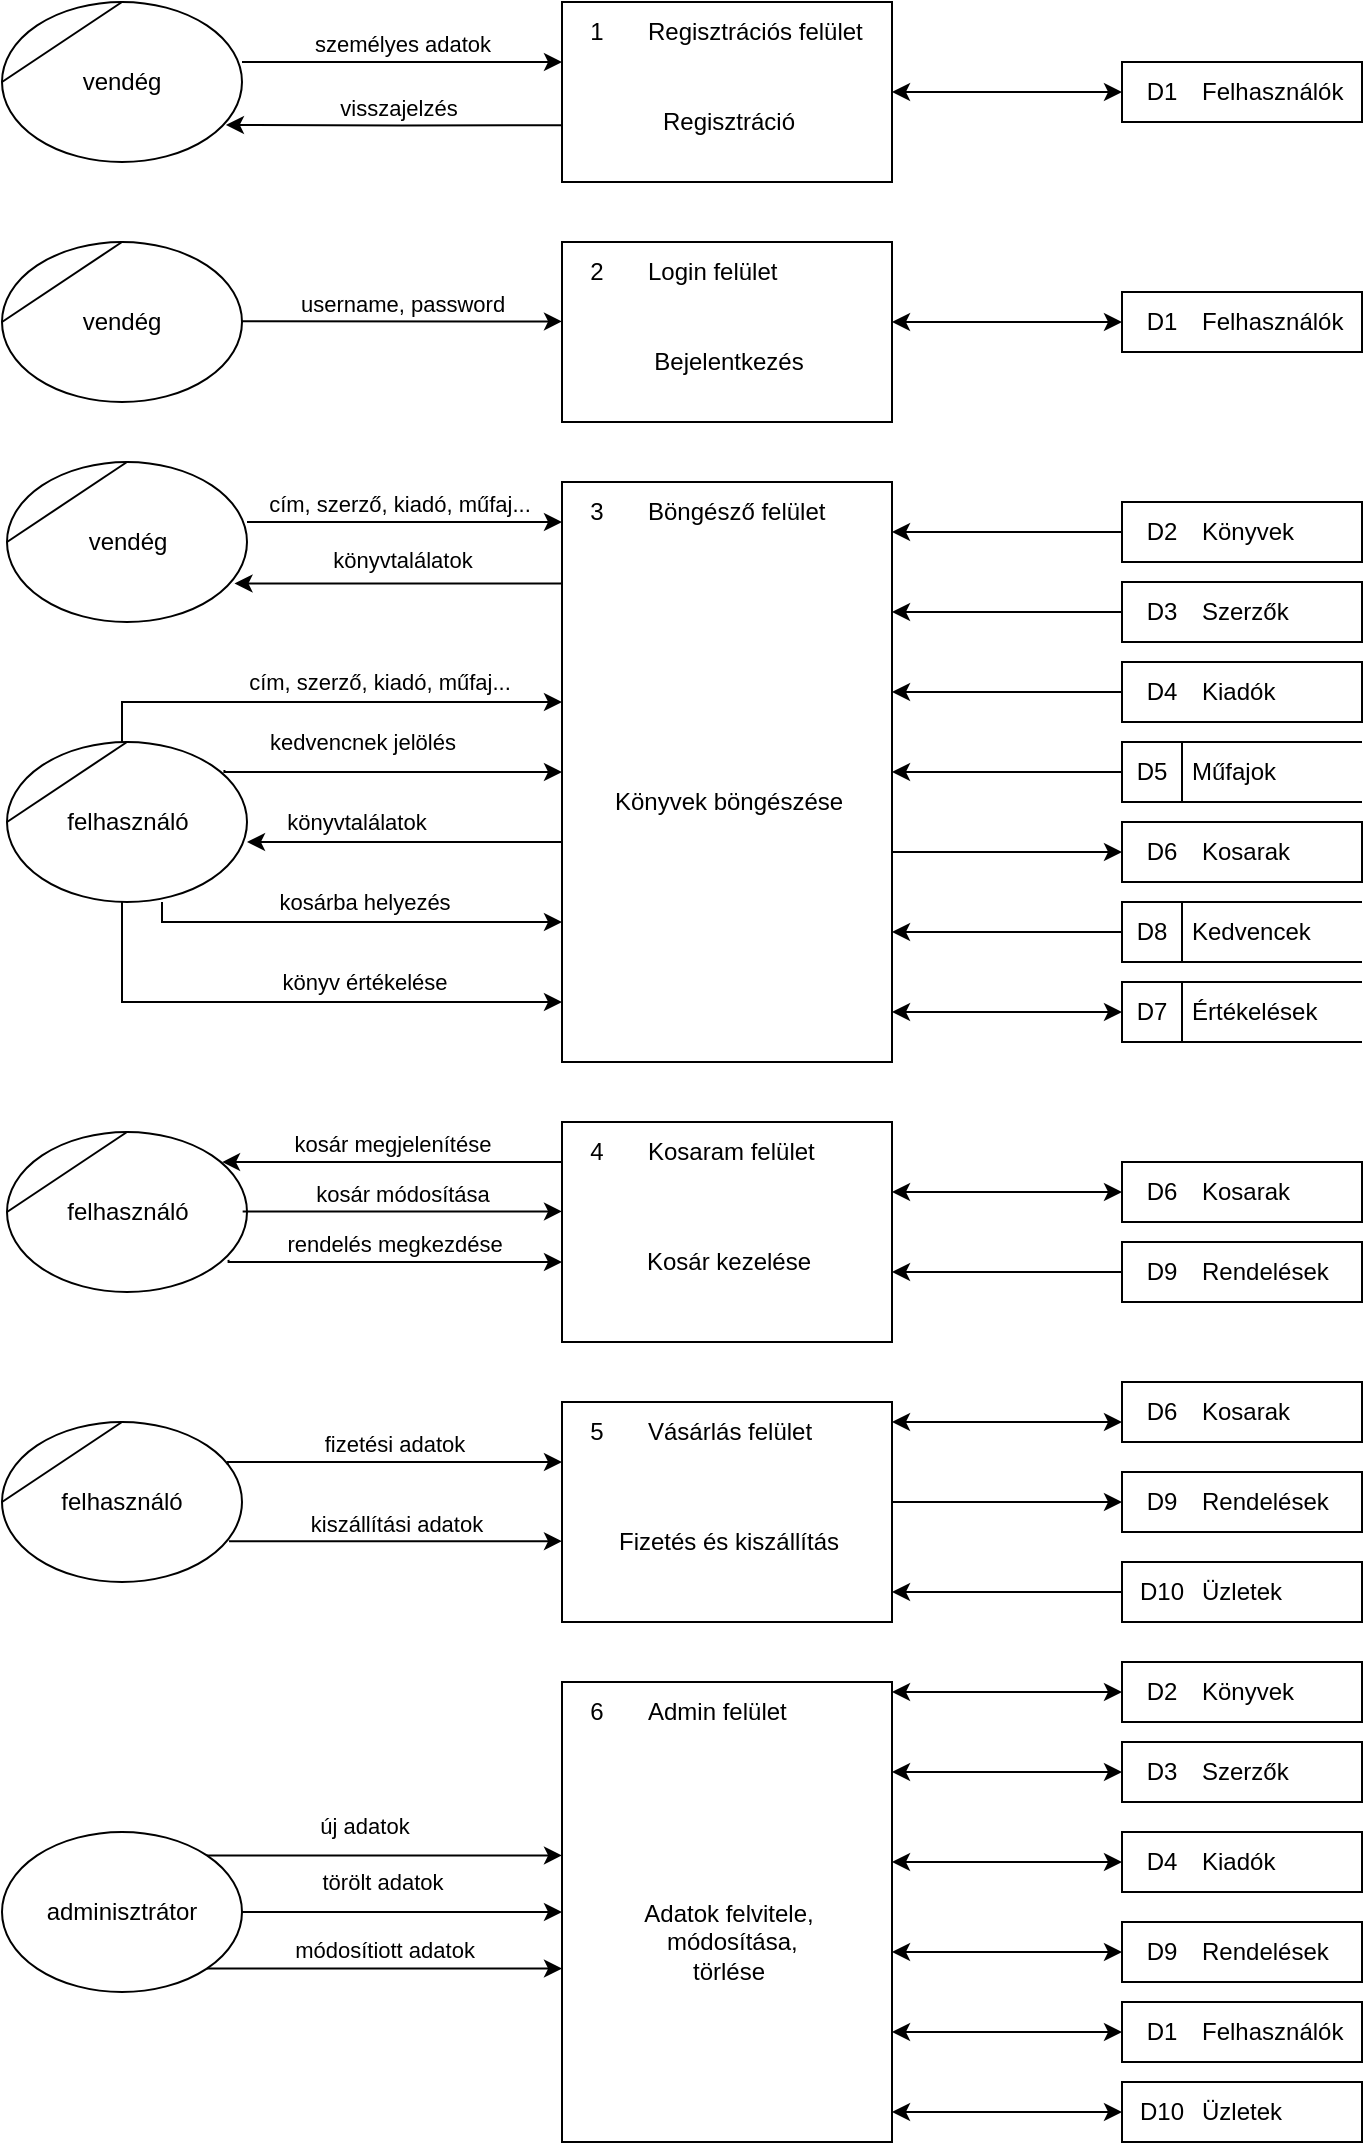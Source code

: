 <mxfile version="20.8.20"><diagram name="Page-1" id="_qsF4wstuvwp_UwOPnYQ"><mxGraphModel dx="1521" dy="838" grid="1" gridSize="10" guides="1" tooltips="1" connect="1" arrows="1" fold="1" page="1" pageScale="1" pageWidth="850" pageHeight="1100" math="0" shadow="0"><root><mxCell id="0"/><mxCell id="1" parent="0"/><mxCell id="DANlGAtd_FARZGhDrok2-2" value="vendég" style="shape=stencil(tZRtjoMgEIZPw98GJR6gYXfvQe10nZQCAbYft99RNKlW7GajiTGZeeXhnZGBCRka5YCVvGHig5VlwTm9Kb5NYhUc1DElr8qjOmhISojenuGGx9gz0DTgMbaq+GR8T9+0j5C1NYYgaE0YKU86wRQaWsvvCdZv/xhFjvgXiOB7kynLyq+/Y3fVNuBiI79j7OB+db/rgceOi61+3Grg4v9YISmTO9xCHlR9/vb2xxxnzYDW6AK8OfLTeZzO66ynzM5CnqyHBUsn1DqN9UITnWoH/kUY5Iu9PtVUzRY1jx4IGk22K9UioSs+44+uvFxl3bKX1nTZdE12iV8=);whiteSpace=wrap;html=1;" parent="1" vertex="1"><mxGeometry x="40" y="20" width="120" height="80" as="geometry"/></mxCell><mxCell id="DANlGAtd_FARZGhDrok2-3" value="Regisztráció" style="html=1;dashed=0;whitespace=wrap;shape=mxgraph.dfd.process;align=center;container=1;collapsible=0;spacingTop=30;" parent="1" vertex="1"><mxGeometry x="320" y="20" width="165" height="90" as="geometry"/></mxCell><mxCell id="DANlGAtd_FARZGhDrok2-4" value="1" style="text;html=1;strokeColor=none;fillColor=none;align=center;verticalAlign=middle;whiteSpace=wrap;rounded=0;movable=0;resizable=0;rotatable=0;cloneable=0;deletable=0;connectable=0;allowArrows=0;pointerEvents=1;" parent="DANlGAtd_FARZGhDrok2-3" vertex="1"><mxGeometry width="35" height="30" as="geometry"/></mxCell><mxCell id="DANlGAtd_FARZGhDrok2-5" value="Regisztrációs felület" style="text;html=1;strokeColor=none;fillColor=none;align=left;verticalAlign=middle;whiteSpace=wrap;rounded=0;movable=0;resizable=0;connectable=0;allowArrows=0;rotatable=0;cloneable=0;deletable=0;spacingLeft=6;autosize=1;resizeWidth=0;" parent="DANlGAtd_FARZGhDrok2-3" vertex="1"><mxGeometry x="35" width="130" height="30" as="geometry"/></mxCell><mxCell id="DANlGAtd_FARZGhDrok2-6" value="személyes adatok" style="endArrow=classic;html=1;rounded=0;verticalAlign=bottom;edgeStyle=orthogonalEdgeStyle;" parent="1" target="DANlGAtd_FARZGhDrok2-3" edge="1"><mxGeometry width="50" height="50" relative="1" as="geometry"><mxPoint x="160" y="50" as="sourcePoint"/><mxPoint x="280" y="50" as="targetPoint"/><mxPoint as="offset"/><Array as="points"><mxPoint x="280" y="50"/><mxPoint x="280" y="50"/></Array></mxGeometry></mxCell><mxCell id="DANlGAtd_FARZGhDrok2-7" value="visszajelzés&lt;br&gt;" style="endArrow=classic;html=1;rounded=0;verticalAlign=bottom;exitX=-0.001;exitY=0.685;exitDx=0;exitDy=0;exitPerimeter=0;edgeStyle=orthogonalEdgeStyle;entryX=0.933;entryY=0.768;entryDx=0;entryDy=0;entryPerimeter=0;" parent="1" source="DANlGAtd_FARZGhDrok2-3" target="DANlGAtd_FARZGhDrok2-2" edge="1"><mxGeometry x="-0.186" y="-13" width="50" height="50" relative="1" as="geometry"><mxPoint x="170" y="60" as="sourcePoint"/><mxPoint x="160" y="60" as="targetPoint"/><mxPoint x="-13" y="13" as="offset"/><Array as="points"/></mxGeometry></mxCell><mxCell id="DANlGAtd_FARZGhDrok2-20" value="Felhasználók" style="html=1;dashed=0;whitespace=wrap;shape=mxgraph.dfd.dataStoreID2;align=left;spacingLeft=38;container=1;collapsible=0;" parent="1" vertex="1"><mxGeometry x="600" y="50" width="120" height="30" as="geometry"/></mxCell><mxCell id="DANlGAtd_FARZGhDrok2-21" value="D1" style="text;html=1;strokeColor=none;fillColor=none;align=center;verticalAlign=middle;whiteSpace=wrap;rounded=0;connectable=0;allowArrows=0;movable=0;resizable=0;rotatable=0;cloneable=0;deletable=0;" parent="DANlGAtd_FARZGhDrok2-20" vertex="1"><mxGeometry x="5" width="30" height="30" as="geometry"/></mxCell><mxCell id="DANlGAtd_FARZGhDrok2-22" value="&lt;br&gt;" style="endArrow=classic;startArrow=classic;html=1;rounded=0;verticalAlign=bottom;" parent="1" source="DANlGAtd_FARZGhDrok2-3" target="DANlGAtd_FARZGhDrok2-20" edge="1"><mxGeometry width="50" height="50" relative="1" as="geometry"><mxPoint x="490" y="63" as="sourcePoint"/><mxPoint x="540" y="60" as="targetPoint"/></mxGeometry></mxCell><mxCell id="DANlGAtd_FARZGhDrok2-23" value="vendég" style="shape=stencil(tZRtjoMgEIZPw98GJR6gYXfvQe10nZQCAbYft99RNKlW7GajiTGZeeXhnZGBCRka5YCVvGHig5VlwTm9Kb5NYhUc1DElr8qjOmhISojenuGGx9gz0DTgMbaq+GR8T9+0j5C1NYYgaE0YKU86wRQaWsvvCdZv/xhFjvgXiOB7kynLyq+/Y3fVNuBiI79j7OB+db/rgceOi61+3Grg4v9YISmTO9xCHlR9/vb2xxxnzYDW6AK8OfLTeZzO66ynzM5CnqyHBUsn1DqN9UITnWoH/kUY5Iu9PtVUzRY1jx4IGk22K9UioSs+44+uvFxl3bKX1nTZdE12iV8=);whiteSpace=wrap;html=1;" parent="1" vertex="1"><mxGeometry x="40" y="140" width="120" height="80" as="geometry"/></mxCell><mxCell id="DANlGAtd_FARZGhDrok2-24" value="Bejelentkezés" style="html=1;dashed=0;whitespace=wrap;shape=mxgraph.dfd.process;align=center;container=1;collapsible=0;spacingTop=30;" parent="1" vertex="1"><mxGeometry x="320" y="140" width="165" height="90" as="geometry"/></mxCell><mxCell id="DANlGAtd_FARZGhDrok2-25" value="2" style="text;html=1;strokeColor=none;fillColor=none;align=center;verticalAlign=middle;whiteSpace=wrap;rounded=0;movable=0;resizable=0;rotatable=0;cloneable=0;deletable=0;connectable=0;allowArrows=0;pointerEvents=1;" parent="DANlGAtd_FARZGhDrok2-24" vertex="1"><mxGeometry width="35" height="30" as="geometry"/></mxCell><mxCell id="DANlGAtd_FARZGhDrok2-26" value="Login felület" style="text;html=1;strokeColor=none;fillColor=none;align=left;verticalAlign=middle;whiteSpace=wrap;rounded=0;movable=0;resizable=0;connectable=0;allowArrows=0;rotatable=0;cloneable=0;deletable=0;spacingLeft=6;autosize=1;resizeWidth=0;" parent="DANlGAtd_FARZGhDrok2-24" vertex="1"><mxGeometry x="35" width="90" height="30" as="geometry"/></mxCell><mxCell id="DANlGAtd_FARZGhDrok2-27" value="username, password" style="endArrow=classic;html=1;rounded=0;verticalAlign=bottom;edgeStyle=orthogonalEdgeStyle;" parent="1" target="DANlGAtd_FARZGhDrok2-24" edge="1"><mxGeometry width="50" height="50" relative="1" as="geometry"><mxPoint x="160" y="179.66" as="sourcePoint"/><mxPoint x="280" y="179.66" as="targetPoint"/><mxPoint as="offset"/><Array as="points"><mxPoint x="280" y="180"/><mxPoint x="280" y="180"/></Array></mxGeometry></mxCell><mxCell id="DANlGAtd_FARZGhDrok2-29" value="Felhasználók" style="html=1;dashed=0;whitespace=wrap;shape=mxgraph.dfd.dataStoreID2;align=left;spacingLeft=38;container=1;collapsible=0;" parent="1" vertex="1"><mxGeometry x="600" y="165" width="120" height="30" as="geometry"/></mxCell><mxCell id="DANlGAtd_FARZGhDrok2-30" value="D1" style="text;html=1;strokeColor=none;fillColor=none;align=center;verticalAlign=middle;whiteSpace=wrap;rounded=0;connectable=0;allowArrows=0;movable=0;resizable=0;rotatable=0;cloneable=0;deletable=0;" parent="DANlGAtd_FARZGhDrok2-29" vertex="1"><mxGeometry x="5" width="30" height="30" as="geometry"/></mxCell><mxCell id="DANlGAtd_FARZGhDrok2-31" value="&lt;br&gt;" style="endArrow=classic;startArrow=classic;html=1;rounded=0;verticalAlign=bottom;edgeStyle=orthogonalEdgeStyle;" parent="1" source="DANlGAtd_FARZGhDrok2-24" target="DANlGAtd_FARZGhDrok2-29" edge="1"><mxGeometry width="50" height="50" relative="1" as="geometry"><mxPoint x="510" y="190" as="sourcePoint"/><mxPoint x="580" y="190" as="targetPoint"/><Array as="points"><mxPoint x="500" y="180"/><mxPoint x="500" y="180"/></Array></mxGeometry></mxCell><mxCell id="DANlGAtd_FARZGhDrok2-54" style="edgeStyle=orthogonalEdgeStyle;rounded=0;orthogonalLoop=1;jettySize=auto;html=1;entryX=0.948;entryY=0.759;entryDx=0;entryDy=0;entryPerimeter=0;" parent="1" source="DANlGAtd_FARZGhDrok2-32" target="DANlGAtd_FARZGhDrok2-46" edge="1"><mxGeometry relative="1" as="geometry"><mxPoint x="280" y="302" as="sourcePoint"/><Array as="points"><mxPoint x="241" y="310"/></Array></mxGeometry></mxCell><mxCell id="DANlGAtd_FARZGhDrok2-56" value="könyvtalálatok&lt;br&gt;" style="edgeLabel;html=1;align=center;verticalAlign=middle;resizable=0;points=[];" parent="DANlGAtd_FARZGhDrok2-54" vertex="1" connectable="0"><mxGeometry x="-0.121" relative="1" as="geometry"><mxPoint x="-8" y="-12" as="offset"/></mxGeometry></mxCell><mxCell id="DANlGAtd_FARZGhDrok2-55" style="edgeStyle=orthogonalEdgeStyle;rounded=0;orthogonalLoop=1;jettySize=auto;html=1;" parent="1" source="DANlGAtd_FARZGhDrok2-32" target="DANlGAtd_FARZGhDrok2-48" edge="1"><mxGeometry relative="1" as="geometry"><mxPoint x="280" y="370" as="sourcePoint"/><mxPoint x="150" y="350" as="targetPoint"/><Array as="points"><mxPoint x="200" y="440"/><mxPoint x="200" y="440"/></Array></mxGeometry></mxCell><mxCell id="DANlGAtd_FARZGhDrok2-113" value="könyvtalálatok" style="edgeLabel;html=1;align=center;verticalAlign=middle;resizable=0;points=[];" parent="DANlGAtd_FARZGhDrok2-55" vertex="1" connectable="0"><mxGeometry x="-0.127" y="-1" relative="1" as="geometry"><mxPoint x="-35" y="-9" as="offset"/></mxGeometry></mxCell><mxCell id="DANlGAtd_FARZGhDrok2-32" value="Könyvek böngészése&lt;br&gt;" style="html=1;dashed=0;whitespace=wrap;shape=mxgraph.dfd.process;align=center;container=1;collapsible=0;spacingTop=30;" parent="1" vertex="1"><mxGeometry x="320" y="260" width="165" height="290" as="geometry"/></mxCell><mxCell id="DANlGAtd_FARZGhDrok2-33" value="3" style="text;html=1;strokeColor=none;fillColor=none;align=center;verticalAlign=middle;whiteSpace=wrap;rounded=0;movable=0;resizable=0;rotatable=0;cloneable=0;deletable=0;connectable=0;allowArrows=0;pointerEvents=1;" parent="DANlGAtd_FARZGhDrok2-32" vertex="1"><mxGeometry width="35" height="30" as="geometry"/></mxCell><mxCell id="DANlGAtd_FARZGhDrok2-34" value="Böngésző felület" style="text;html=1;strokeColor=none;fillColor=none;align=left;verticalAlign=middle;whiteSpace=wrap;rounded=0;movable=0;resizable=0;connectable=0;allowArrows=0;rotatable=0;cloneable=0;deletable=0;spacingLeft=6;autosize=1;resizeWidth=0;" parent="DANlGAtd_FARZGhDrok2-32" vertex="1"><mxGeometry x="35" width="120" height="30" as="geometry"/></mxCell><mxCell id="DANlGAtd_FARZGhDrok2-35" value="Könyvek" style="html=1;dashed=0;whitespace=wrap;shape=mxgraph.dfd.dataStoreID2;align=left;spacingLeft=38;container=1;collapsible=0;" parent="1" vertex="1"><mxGeometry x="600" y="270" width="120" height="30" as="geometry"/></mxCell><mxCell id="DANlGAtd_FARZGhDrok2-36" value="D2" style="text;html=1;strokeColor=none;fillColor=none;align=center;verticalAlign=middle;whiteSpace=wrap;rounded=0;connectable=0;allowArrows=0;movable=0;resizable=0;rotatable=0;cloneable=0;deletable=0;" parent="DANlGAtd_FARZGhDrok2-35" vertex="1"><mxGeometry x="5" width="30" height="30" as="geometry"/></mxCell><mxCell id="DANlGAtd_FARZGhDrok2-38" value="Szerzők" style="html=1;dashed=0;whitespace=wrap;shape=mxgraph.dfd.dataStoreID2;align=left;spacingLeft=38;container=1;collapsible=0;" parent="1" vertex="1"><mxGeometry x="600" y="310" width="120" height="30" as="geometry"/></mxCell><mxCell id="DANlGAtd_FARZGhDrok2-39" value="D3" style="text;html=1;strokeColor=none;fillColor=none;align=center;verticalAlign=middle;whiteSpace=wrap;rounded=0;connectable=0;allowArrows=0;movable=0;resizable=0;rotatable=0;cloneable=0;deletable=0;" parent="DANlGAtd_FARZGhDrok2-38" vertex="1"><mxGeometry x="5" width="30" height="30" as="geometry"/></mxCell><mxCell id="DANlGAtd_FARZGhDrok2-41" value="Kiadók&lt;br&gt;" style="html=1;dashed=0;whitespace=wrap;shape=mxgraph.dfd.dataStoreID2;align=left;spacingLeft=38;container=1;collapsible=0;" parent="1" vertex="1"><mxGeometry x="600" y="350" width="120" height="30" as="geometry"/></mxCell><mxCell id="DANlGAtd_FARZGhDrok2-42" value="D4" style="text;html=1;strokeColor=none;fillColor=none;align=center;verticalAlign=middle;whiteSpace=wrap;rounded=0;connectable=0;allowArrows=0;movable=0;resizable=0;rotatable=0;cloneable=0;deletable=0;" parent="DANlGAtd_FARZGhDrok2-41" vertex="1"><mxGeometry x="5" width="30" height="30" as="geometry"/></mxCell><mxCell id="DANlGAtd_FARZGhDrok2-46" value="vendég" style="shape=stencil(tZRtjoMgEIZPw98GJR6gYXfvQe10nZQCAbYft99RNKlW7GajiTGZeeXhnZGBCRka5YCVvGHig5VlwTm9Kb5NYhUc1DElr8qjOmhISojenuGGx9gz0DTgMbaq+GR8T9+0j5C1NYYgaE0YKU86wRQaWsvvCdZv/xhFjvgXiOB7kynLyq+/Y3fVNuBiI79j7OB+db/rgceOi61+3Grg4v9YISmTO9xCHlR9/vb2xxxnzYDW6AK8OfLTeZzO66ynzM5CnqyHBUsn1DqN9UITnWoH/kUY5Iu9PtVUzRY1jx4IGk22K9UioSs+44+uvFxl3bKX1nTZdE12iV8=);whiteSpace=wrap;html=1;" parent="1" vertex="1"><mxGeometry x="42.5" y="250" width="120" height="80" as="geometry"/></mxCell><mxCell id="DANlGAtd_FARZGhDrok2-47" value="" style="endArrow=classic;html=1;rounded=0;verticalAlign=bottom;edgeStyle=orthogonalEdgeStyle;" parent="1" source="DANlGAtd_FARZGhDrok2-46" target="DANlGAtd_FARZGhDrok2-32" edge="1"><mxGeometry width="50" height="50" relative="1" as="geometry"><mxPoint x="162.5" y="280" as="sourcePoint"/><mxPoint x="282.5" y="280" as="targetPoint"/><mxPoint as="offset"/><Array as="points"><mxPoint x="280" y="280"/><mxPoint x="280" y="280"/></Array></mxGeometry></mxCell><mxCell id="DANlGAtd_FARZGhDrok2-61" style="edgeStyle=orthogonalEdgeStyle;rounded=0;orthogonalLoop=1;jettySize=auto;html=1;" parent="1" source="DANlGAtd_FARZGhDrok2-48" target="DANlGAtd_FARZGhDrok2-32" edge="1"><mxGeometry relative="1" as="geometry"><Array as="points"><mxPoint x="120" y="480"/></Array></mxGeometry></mxCell><mxCell id="DANlGAtd_FARZGhDrok2-62" value="kosárba helyezés" style="edgeLabel;html=1;align=center;verticalAlign=middle;resizable=0;points=[];" parent="DANlGAtd_FARZGhDrok2-61" vertex="1" connectable="0"><mxGeometry x="0.253" relative="1" as="geometry"><mxPoint x="-21" y="-10" as="offset"/></mxGeometry></mxCell><mxCell id="DANlGAtd_FARZGhDrok2-106" style="edgeStyle=orthogonalEdgeStyle;rounded=0;orthogonalLoop=1;jettySize=auto;html=1;startArrow=none;startFill=0;endArrow=classic;endFill=1;" parent="1" source="DANlGAtd_FARZGhDrok2-48" target="DANlGAtd_FARZGhDrok2-32" edge="1"><mxGeometry relative="1" as="geometry"><Array as="points"><mxPoint x="100" y="520"/></Array></mxGeometry></mxCell><mxCell id="DANlGAtd_FARZGhDrok2-107" value="könyv értékelése" style="edgeLabel;html=1;align=center;verticalAlign=middle;resizable=0;points=[];" parent="DANlGAtd_FARZGhDrok2-106" vertex="1" connectable="0"><mxGeometry x="0.07" relative="1" as="geometry"><mxPoint x="26" y="-10" as="offset"/></mxGeometry></mxCell><mxCell id="DANlGAtd_FARZGhDrok2-48" value="felhasználó" style="shape=stencil(tZRtjoMgEIZPw98GJR6gYXfvQe10nZQCAbYft99RNKlW7GajiTGZeeXhnZGBCRka5YCVvGHig5VlwTm9Kb5NYhUc1DElr8qjOmhISojenuGGx9gz0DTgMbaq+GR8T9+0j5C1NYYgaE0YKU86wRQaWsvvCdZv/xhFjvgXiOB7kynLyq+/Y3fVNuBiI79j7OB+db/rgceOi61+3Grg4v9YISmTO9xCHlR9/vb2xxxnzYDW6AK8OfLTeZzO66ynzM5CnqyHBUsn1DqN9UITnWoH/kUY5Iu9PtVUzRY1jx4IGk22K9UioSs+44+uvFxl3bKX1nTZdE12iV8=);whiteSpace=wrap;html=1;" parent="1" vertex="1"><mxGeometry x="42.5" y="390" width="120" height="80" as="geometry"/></mxCell><mxCell id="DANlGAtd_FARZGhDrok2-49" value="" style="endArrow=classic;html=1;rounded=0;verticalAlign=bottom;edgeStyle=orthogonalEdgeStyle;" parent="1" source="DANlGAtd_FARZGhDrok2-48" target="DANlGAtd_FARZGhDrok2-32" edge="1"><mxGeometry width="50" height="50" relative="1" as="geometry"><mxPoint x="162.5" y="330.0" as="sourcePoint"/><mxPoint x="282.5" y="330.0" as="targetPoint"/><mxPoint as="offset"/><Array as="points"><mxPoint x="100" y="370"/></Array></mxGeometry></mxCell><mxCell id="DANlGAtd_FARZGhDrok2-51" value="cím, szerző, kiadó, műfaj...&amp;nbsp;" style="edgeLabel;html=1;align=center;verticalAlign=middle;resizable=0;points=[];" parent="DANlGAtd_FARZGhDrok2-49" vertex="1" connectable="0"><mxGeometry x="-0.252" y="1" relative="1" as="geometry"><mxPoint x="60" y="-9" as="offset"/></mxGeometry></mxCell><mxCell id="DANlGAtd_FARZGhDrok2-52" value="cím, szerző, kiadó, műfaj...&amp;nbsp;" style="edgeLabel;html=1;align=center;verticalAlign=middle;resizable=0;points=[];" parent="1" vertex="1" connectable="0"><mxGeometry x="220.328" y="270.0" as="geometry"><mxPoint x="19" y="1" as="offset"/></mxGeometry></mxCell><mxCell id="DANlGAtd_FARZGhDrok2-58" value="" style="endArrow=classic;html=1;rounded=0;verticalAlign=bottom;edgeStyle=orthogonalEdgeStyle;" parent="1" source="DANlGAtd_FARZGhDrok2-35" target="DANlGAtd_FARZGhDrok2-32" edge="1"><mxGeometry width="50" height="50" relative="1" as="geometry"><mxPoint x="530" y="280" as="sourcePoint"/><mxPoint x="500" y="280" as="targetPoint"/><Array as="points"><mxPoint x="540" y="285"/><mxPoint x="540" y="285"/></Array></mxGeometry></mxCell><mxCell id="DANlGAtd_FARZGhDrok2-59" value="" style="endArrow=classic;html=1;rounded=0;verticalAlign=bottom;edgeStyle=orthogonalEdgeStyle;" parent="1" source="DANlGAtd_FARZGhDrok2-38" target="DANlGAtd_FARZGhDrok2-32" edge="1"><mxGeometry width="50" height="50" relative="1" as="geometry"><mxPoint x="530" y="314.86" as="sourcePoint"/><mxPoint x="480" y="315" as="targetPoint"/><Array as="points"><mxPoint x="580" y="325"/><mxPoint x="580" y="325"/></Array></mxGeometry></mxCell><mxCell id="DANlGAtd_FARZGhDrok2-60" value="" style="endArrow=classic;html=1;rounded=0;verticalAlign=bottom;edgeStyle=orthogonalEdgeStyle;" parent="1" source="DANlGAtd_FARZGhDrok2-41" target="DANlGAtd_FARZGhDrok2-32" edge="1"><mxGeometry width="50" height="50" relative="1" as="geometry"><mxPoint x="530" y="345" as="sourcePoint"/><mxPoint x="482.5" y="344.86" as="targetPoint"/><Array as="points"><mxPoint x="590" y="365"/><mxPoint x="590" y="365"/></Array></mxGeometry></mxCell><mxCell id="DANlGAtd_FARZGhDrok2-67" value="Kosarak&lt;br&gt;" style="html=1;dashed=0;whitespace=wrap;shape=mxgraph.dfd.dataStoreID2;align=left;spacingLeft=38;container=1;collapsible=0;" parent="1" vertex="1"><mxGeometry x="600" y="430" width="120" height="30" as="geometry"/></mxCell><mxCell id="DANlGAtd_FARZGhDrok2-68" value="D6" style="text;html=1;strokeColor=none;fillColor=none;align=center;verticalAlign=middle;whiteSpace=wrap;rounded=0;connectable=0;allowArrows=0;movable=0;resizable=0;rotatable=0;cloneable=0;deletable=0;" parent="DANlGAtd_FARZGhDrok2-67" vertex="1"><mxGeometry x="5" width="30" height="30" as="geometry"/></mxCell><mxCell id="DANlGAtd_FARZGhDrok2-69" value="" style="endArrow=classic;html=1;rounded=0;verticalAlign=bottom;edgeStyle=orthogonalEdgeStyle;" parent="1" source="DANlGAtd_FARZGhDrok2-32" target="DANlGAtd_FARZGhDrok2-67" edge="1"><mxGeometry width="50" height="50" relative="1" as="geometry"><mxPoint x="540" y="365" as="sourcePoint"/><mxPoint x="492.5" y="364.86" as="targetPoint"/><Array as="points"><mxPoint x="580" y="445"/><mxPoint x="580" y="445"/></Array></mxGeometry></mxCell><mxCell id="DANlGAtd_FARZGhDrok2-70" value="felhasználó" style="shape=stencil(tZRtjoMgEIZPw98GJR6gYXfvQe10nZQCAbYft99RNKlW7GajiTGZeeXhnZGBCRka5YCVvGHig5VlwTm9Kb5NYhUc1DElr8qjOmhISojenuGGx9gz0DTgMbaq+GR8T9+0j5C1NYYgaE0YKU86wRQaWsvvCdZv/xhFjvgXiOB7kynLyq+/Y3fVNuBiI79j7OB+db/rgceOi61+3Grg4v9YISmTO9xCHlR9/vb2xxxnzYDW6AK8OfLTeZzO66ynzM5CnqyHBUsn1DqN9UITnWoH/kUY5Iu9PtVUzRY1jx4IGk22K9UioSs+44+uvFxl3bKX1nTZdE12iV8=);whiteSpace=wrap;html=1;" parent="1" vertex="1"><mxGeometry x="42.5" y="585" width="120" height="80" as="geometry"/></mxCell><mxCell id="DANlGAtd_FARZGhDrok2-71" value="Kosár kezelése" style="html=1;dashed=0;whitespace=wrap;shape=mxgraph.dfd.process;align=center;container=1;collapsible=0;spacingTop=30;" parent="1" vertex="1"><mxGeometry x="320" y="580" width="165" height="110" as="geometry"/></mxCell><mxCell id="DANlGAtd_FARZGhDrok2-72" value="4" style="text;html=1;strokeColor=none;fillColor=none;align=center;verticalAlign=middle;whiteSpace=wrap;rounded=0;movable=0;resizable=0;rotatable=0;cloneable=0;deletable=0;connectable=0;allowArrows=0;pointerEvents=1;" parent="DANlGAtd_FARZGhDrok2-71" vertex="1"><mxGeometry width="35" height="30" as="geometry"/></mxCell><mxCell id="DANlGAtd_FARZGhDrok2-73" value="Kosaram felület" style="text;html=1;strokeColor=none;fillColor=none;align=left;verticalAlign=middle;whiteSpace=wrap;rounded=0;movable=0;resizable=0;connectable=0;allowArrows=0;rotatable=0;cloneable=0;deletable=0;spacingLeft=6;autosize=1;resizeWidth=0;" parent="DANlGAtd_FARZGhDrok2-71" vertex="1"><mxGeometry x="35" width="110" height="30" as="geometry"/></mxCell><mxCell id="DANlGAtd_FARZGhDrok2-74" value="kosár módosítása" style="endArrow=classic;html=1;rounded=0;verticalAlign=bottom;edgeStyle=orthogonalEdgeStyle;" parent="1" target="DANlGAtd_FARZGhDrok2-71" edge="1"><mxGeometry width="50" height="50" relative="1" as="geometry"><mxPoint x="160.33" y="624.71" as="sourcePoint"/><mxPoint x="280.33" y="624.71" as="targetPoint"/><mxPoint as="offset"/><Array as="points"><mxPoint x="280" y="625"/><mxPoint x="280" y="625"/></Array></mxGeometry></mxCell><mxCell id="DANlGAtd_FARZGhDrok2-85" style="edgeStyle=orthogonalEdgeStyle;rounded=0;orthogonalLoop=1;jettySize=auto;html=1;endArrow=classic;endFill=1;startArrow=classic;startFill=1;" parent="1" source="DANlGAtd_FARZGhDrok2-75" target="DANlGAtd_FARZGhDrok2-71" edge="1"><mxGeometry relative="1" as="geometry"><Array as="points"><mxPoint x="500" y="615"/><mxPoint x="500" y="615"/></Array></mxGeometry></mxCell><mxCell id="DANlGAtd_FARZGhDrok2-75" value="Kosarak" style="html=1;dashed=0;whitespace=wrap;shape=mxgraph.dfd.dataStoreID2;align=left;spacingLeft=38;container=1;collapsible=0;" parent="1" vertex="1"><mxGeometry x="600" y="600" width="120" height="30" as="geometry"/></mxCell><mxCell id="DANlGAtd_FARZGhDrok2-76" value="D6" style="text;html=1;strokeColor=none;fillColor=none;align=center;verticalAlign=middle;whiteSpace=wrap;rounded=0;connectable=0;allowArrows=0;movable=0;resizable=0;rotatable=0;cloneable=0;deletable=0;" parent="DANlGAtd_FARZGhDrok2-75" vertex="1"><mxGeometry x="5" width="30" height="30" as="geometry"/></mxCell><mxCell id="DANlGAtd_FARZGhDrok2-78" value="rendelés megkezdése" style="endArrow=classic;html=1;rounded=0;verticalAlign=bottom;edgeStyle=orthogonalEdgeStyle;exitX=0.923;exitY=0.799;exitDx=0;exitDy=0;exitPerimeter=0;" parent="1" source="DANlGAtd_FARZGhDrok2-70" target="DANlGAtd_FARZGhDrok2-71" edge="1"><mxGeometry width="50" height="50" relative="1" as="geometry"><mxPoint x="160" y="650" as="sourcePoint"/><mxPoint x="280" y="650" as="targetPoint"/><mxPoint as="offset"/><Array as="points"><mxPoint x="153" y="650"/></Array></mxGeometry></mxCell><mxCell id="DANlGAtd_FARZGhDrok2-79" value="kosár megjelenítése" style="endArrow=classic;html=1;rounded=0;verticalAlign=bottom;edgeStyle=orthogonalEdgeStyle;entryX=0.896;entryY=0.188;entryDx=0;entryDy=0;entryPerimeter=0;" parent="1" source="DANlGAtd_FARZGhDrok2-71" target="DANlGAtd_FARZGhDrok2-70" edge="1"><mxGeometry width="50" height="50" relative="1" as="geometry"><mxPoint x="280" y="600" as="sourcePoint"/><mxPoint x="160" y="600" as="targetPoint"/><mxPoint as="offset"/><Array as="points"><mxPoint x="280" y="600"/><mxPoint x="280" y="600"/></Array></mxGeometry></mxCell><mxCell id="DANlGAtd_FARZGhDrok2-80" value="Rendelések" style="html=1;dashed=0;whitespace=wrap;shape=mxgraph.dfd.dataStoreID2;align=left;spacingLeft=38;container=1;collapsible=0;" parent="1" vertex="1"><mxGeometry x="600" y="640" width="120" height="30" as="geometry"/></mxCell><mxCell id="DANlGAtd_FARZGhDrok2-81" value="D9" style="text;html=1;strokeColor=none;fillColor=none;align=center;verticalAlign=middle;whiteSpace=wrap;rounded=0;connectable=0;allowArrows=0;movable=0;resizable=0;rotatable=0;cloneable=0;deletable=0;" parent="DANlGAtd_FARZGhDrok2-80" vertex="1"><mxGeometry x="5" width="30" height="30" as="geometry"/></mxCell><mxCell id="DANlGAtd_FARZGhDrok2-84" value="" style="endArrow=classic;html=1;rounded=0;verticalAlign=bottom;edgeStyle=orthogonalEdgeStyle;" parent="1" source="U0wFtGWnmbaNMeMz_Og1-1" target="DANlGAtd_FARZGhDrok2-32" edge="1"><mxGeometry width="50" height="50" relative="1" as="geometry"><mxPoint x="530" y="385.029" as="sourcePoint"/><mxPoint x="482.5" y="374.86" as="targetPoint"/><Array as="points"><mxPoint x="580" y="405"/><mxPoint x="580" y="405"/></Array></mxGeometry></mxCell><mxCell id="DANlGAtd_FARZGhDrok2-86" style="edgeStyle=orthogonalEdgeStyle;rounded=0;orthogonalLoop=1;jettySize=auto;html=1;" parent="1" source="DANlGAtd_FARZGhDrok2-80" target="DANlGAtd_FARZGhDrok2-71" edge="1"><mxGeometry relative="1" as="geometry"><mxPoint x="530" y="650" as="sourcePoint"/><mxPoint x="485" y="650" as="targetPoint"/><Array as="points"><mxPoint x="500" y="655"/><mxPoint x="500" y="655"/></Array></mxGeometry></mxCell><mxCell id="DANlGAtd_FARZGhDrok2-88" value="felhasználó" style="shape=stencil(tZRtjoMgEIZPw98GJR6gYXfvQe10nZQCAbYft99RNKlW7GajiTGZeeXhnZGBCRka5YCVvGHig5VlwTm9Kb5NYhUc1DElr8qjOmhISojenuGGx9gz0DTgMbaq+GR8T9+0j5C1NYYgaE0YKU86wRQaWsvvCdZv/xhFjvgXiOB7kynLyq+/Y3fVNuBiI79j7OB+db/rgceOi61+3Grg4v9YISmTO9xCHlR9/vb2xxxnzYDW6AK8OfLTeZzO66ynzM5CnqyHBUsn1DqN9UITnWoH/kUY5Iu9PtVUzRY1jx4IGk22K9UioSs+44+uvFxl3bKX1nTZdE12iV8=);whiteSpace=wrap;html=1;" parent="1" vertex="1"><mxGeometry x="40" y="730" width="120" height="80" as="geometry"/></mxCell><mxCell id="DANlGAtd_FARZGhDrok2-89" value="Fizetés és kiszállítás" style="html=1;dashed=0;whitespace=wrap;shape=mxgraph.dfd.process;align=center;container=1;collapsible=0;spacingTop=30;" parent="1" vertex="1"><mxGeometry x="320" y="720" width="165" height="110" as="geometry"/></mxCell><mxCell id="DANlGAtd_FARZGhDrok2-90" value="5" style="text;html=1;strokeColor=none;fillColor=none;align=center;verticalAlign=middle;whiteSpace=wrap;rounded=0;movable=0;resizable=0;rotatable=0;cloneable=0;deletable=0;connectable=0;allowArrows=0;pointerEvents=1;" parent="DANlGAtd_FARZGhDrok2-89" vertex="1"><mxGeometry width="35" height="30" as="geometry"/></mxCell><mxCell id="DANlGAtd_FARZGhDrok2-91" value="Vásárlás felület" style="text;html=1;strokeColor=none;fillColor=none;align=left;verticalAlign=middle;whiteSpace=wrap;rounded=0;movable=0;resizable=0;connectable=0;allowArrows=0;rotatable=0;cloneable=0;deletable=0;spacingLeft=6;autosize=1;resizeWidth=0;" parent="DANlGAtd_FARZGhDrok2-89" vertex="1"><mxGeometry x="35" width="110" height="30" as="geometry"/></mxCell><mxCell id="DANlGAtd_FARZGhDrok2-92" value="fizetési adatok" style="endArrow=classic;html=1;rounded=0;verticalAlign=bottom;edgeStyle=orthogonalEdgeStyle;exitX=0.94;exitY=0.266;exitDx=0;exitDy=0;exitPerimeter=0;" parent="1" source="DANlGAtd_FARZGhDrok2-88" target="DANlGAtd_FARZGhDrok2-89" edge="1"><mxGeometry width="50" height="50" relative="1" as="geometry"><mxPoint x="160" y="750" as="sourcePoint"/><mxPoint x="280" y="750.0" as="targetPoint"/><mxPoint as="offset"/><Array as="points"><mxPoint x="153" y="750"/></Array></mxGeometry></mxCell><mxCell id="DANlGAtd_FARZGhDrok2-93" style="edgeStyle=orthogonalEdgeStyle;rounded=0;orthogonalLoop=1;jettySize=auto;html=1;endArrow=classic;endFill=1;startArrow=classic;startFill=1;" parent="1" source="DANlGAtd_FARZGhDrok2-94" target="DANlGAtd_FARZGhDrok2-89" edge="1"><mxGeometry relative="1" as="geometry"><Array as="points"><mxPoint x="550" y="730"/><mxPoint x="550" y="730"/></Array></mxGeometry></mxCell><mxCell id="DANlGAtd_FARZGhDrok2-94" value="Kosarak" style="html=1;dashed=0;whitespace=wrap;shape=mxgraph.dfd.dataStoreID2;align=left;spacingLeft=38;container=1;collapsible=0;" parent="1" vertex="1"><mxGeometry x="600" y="710" width="120" height="30" as="geometry"/></mxCell><mxCell id="DANlGAtd_FARZGhDrok2-95" value="D6" style="text;html=1;strokeColor=none;fillColor=none;align=center;verticalAlign=middle;whiteSpace=wrap;rounded=0;connectable=0;allowArrows=0;movable=0;resizable=0;rotatable=0;cloneable=0;deletable=0;" parent="DANlGAtd_FARZGhDrok2-94" vertex="1"><mxGeometry x="5" width="30" height="30" as="geometry"/></mxCell><mxCell id="DANlGAtd_FARZGhDrok2-96" value="kiszállítási adatok" style="endArrow=classic;html=1;rounded=0;verticalAlign=bottom;exitX=0.946;exitY=0.745;exitDx=0;exitDy=0;edgeStyle=orthogonalEdgeStyle;exitPerimeter=0;" parent="1" source="DANlGAtd_FARZGhDrok2-88" target="DANlGAtd_FARZGhDrok2-89" edge="1"><mxGeometry width="50" height="50" relative="1" as="geometry"><mxPoint x="180" y="810" as="sourcePoint"/><mxPoint x="280" y="790" as="targetPoint"/><mxPoint as="offset"/><Array as="points"><mxPoint x="220" y="790"/><mxPoint x="220" y="790"/></Array></mxGeometry></mxCell><mxCell id="DANlGAtd_FARZGhDrok2-98" value="Rendelések" style="html=1;dashed=0;whitespace=wrap;shape=mxgraph.dfd.dataStoreID2;align=left;spacingLeft=38;container=1;collapsible=0;" parent="1" vertex="1"><mxGeometry x="600" y="755" width="120" height="30" as="geometry"/></mxCell><mxCell id="DANlGAtd_FARZGhDrok2-99" value="D9" style="text;html=1;strokeColor=none;fillColor=none;align=center;verticalAlign=middle;whiteSpace=wrap;rounded=0;connectable=0;allowArrows=0;movable=0;resizable=0;rotatable=0;cloneable=0;deletable=0;" parent="DANlGAtd_FARZGhDrok2-98" vertex="1"><mxGeometry x="5" width="30" height="30" as="geometry"/></mxCell><mxCell id="DANlGAtd_FARZGhDrok2-100" style="edgeStyle=orthogonalEdgeStyle;rounded=0;orthogonalLoop=1;jettySize=auto;html=1;" parent="1" source="DANlGAtd_FARZGhDrok2-89" target="DANlGAtd_FARZGhDrok2-98" edge="1"><mxGeometry relative="1" as="geometry"><mxPoint x="485" y="790" as="sourcePoint"/><mxPoint x="530" y="790" as="targetPoint"/><Array as="points"><mxPoint x="540" y="770"/><mxPoint x="540" y="770"/></Array></mxGeometry></mxCell><mxCell id="DANlGAtd_FARZGhDrok2-108" style="edgeStyle=orthogonalEdgeStyle;rounded=0;orthogonalLoop=1;jettySize=auto;html=1;startArrow=none;startFill=0;endArrow=classic;endFill=1;" parent="1" source="U0wFtGWnmbaNMeMz_Og1-5" target="DANlGAtd_FARZGhDrok2-32" edge="1"><mxGeometry relative="1" as="geometry"><Array as="points"><mxPoint x="570" y="485"/><mxPoint x="570" y="485"/></Array><mxPoint x="460" y="450" as="sourcePoint"/></mxGeometry></mxCell><mxCell id="DANlGAtd_FARZGhDrok2-109" style="edgeStyle=orthogonalEdgeStyle;rounded=0;orthogonalLoop=1;jettySize=auto;html=1;startArrow=classic;startFill=1;endArrow=classic;endFill=1;" parent="1" source="U0wFtGWnmbaNMeMz_Og1-3" target="DANlGAtd_FARZGhDrok2-32" edge="1"><mxGeometry relative="1" as="geometry"><mxPoint x="370" y="410" as="targetPoint"/><Array as="points"><mxPoint x="570" y="525"/><mxPoint x="570" y="525"/></Array><mxPoint x="370" y="450" as="sourcePoint"/></mxGeometry></mxCell><mxCell id="DANlGAtd_FARZGhDrok2-119" value="" style="endArrow=classic;html=1;rounded=0;verticalAlign=bottom;exitX=1;exitY=0.5;exitDx=0;exitDy=0;" parent="1" source="DANlGAtd_FARZGhDrok2-266" target="U0wFtGWnmbaNMeMz_Og1-9" edge="1"><mxGeometry width="50" height="50" relative="1" as="geometry"><mxPoint x="157.5" y="909.58" as="sourcePoint"/><mxPoint x="277.5" y="909.58" as="targetPoint"/><mxPoint as="offset"/></mxGeometry></mxCell><mxCell id="DANlGAtd_FARZGhDrok2-212" value="törölt adatok" style="edgeLabel;html=1;align=center;verticalAlign=middle;resizable=0;points=[];" parent="DANlGAtd_FARZGhDrok2-119" vertex="1" connectable="0"><mxGeometry x="-0.122" y="-1" relative="1" as="geometry"><mxPoint y="-16" as="offset"/></mxGeometry></mxCell><mxCell id="DANlGAtd_FARZGhDrok2-123" value="módosítiott adatok" style="endArrow=classic;html=1;rounded=0;verticalAlign=bottom;exitX=1;exitY=1;exitDx=0;exitDy=0;edgeStyle=orthogonalEdgeStyle;" parent="1" source="DANlGAtd_FARZGhDrok2-266" target="U0wFtGWnmbaNMeMz_Og1-9" edge="1"><mxGeometry width="50" height="50" relative="1" as="geometry"><mxPoint x="139.5" y="940" as="sourcePoint"/><mxPoint x="277.5" y="940" as="targetPoint"/><mxPoint as="offset"/><Array as="points"><mxPoint x="290" y="1003"/><mxPoint x="290" y="1003"/></Array></mxGeometry></mxCell><mxCell id="DANlGAtd_FARZGhDrok2-222" value="Könyvek" style="html=1;dashed=0;whitespace=wrap;shape=mxgraph.dfd.dataStoreID2;align=left;spacingLeft=38;container=1;collapsible=0;" parent="1" vertex="1"><mxGeometry x="600" y="850" width="120" height="30" as="geometry"/></mxCell><mxCell id="DANlGAtd_FARZGhDrok2-223" value="D2" style="text;html=1;strokeColor=none;fillColor=none;align=center;verticalAlign=middle;whiteSpace=wrap;rounded=0;connectable=0;allowArrows=0;movable=0;resizable=0;rotatable=0;cloneable=0;deletable=0;" parent="DANlGAtd_FARZGhDrok2-222" vertex="1"><mxGeometry x="5" width="30" height="30" as="geometry"/></mxCell><mxCell id="DANlGAtd_FARZGhDrok2-224" value="Szerzők" style="html=1;dashed=0;whitespace=wrap;shape=mxgraph.dfd.dataStoreID2;align=left;spacingLeft=38;container=1;collapsible=0;" parent="1" vertex="1"><mxGeometry x="600" y="890" width="120" height="30" as="geometry"/></mxCell><mxCell id="DANlGAtd_FARZGhDrok2-225" value="D3" style="text;html=1;strokeColor=none;fillColor=none;align=center;verticalAlign=middle;whiteSpace=wrap;rounded=0;connectable=0;allowArrows=0;movable=0;resizable=0;rotatable=0;cloneable=0;deletable=0;" parent="DANlGAtd_FARZGhDrok2-224" vertex="1"><mxGeometry x="5" width="30" height="30" as="geometry"/></mxCell><mxCell id="DANlGAtd_FARZGhDrok2-226" value="Kiadók&lt;br&gt;" style="html=1;dashed=0;whitespace=wrap;shape=mxgraph.dfd.dataStoreID2;align=left;spacingLeft=38;container=1;collapsible=0;" parent="1" vertex="1"><mxGeometry x="600" y="935" width="120" height="30" as="geometry"/></mxCell><mxCell id="DANlGAtd_FARZGhDrok2-227" value="D4" style="text;html=1;strokeColor=none;fillColor=none;align=center;verticalAlign=middle;whiteSpace=wrap;rounded=0;connectable=0;allowArrows=0;movable=0;resizable=0;rotatable=0;cloneable=0;deletable=0;" parent="DANlGAtd_FARZGhDrok2-226" vertex="1"><mxGeometry x="5" width="30" height="30" as="geometry"/></mxCell><mxCell id="DANlGAtd_FARZGhDrok2-228" value="" style="endArrow=classic;html=1;rounded=0;verticalAlign=bottom;startArrow=classic;startFill=1;edgeStyle=orthogonalEdgeStyle;" parent="1" source="DANlGAtd_FARZGhDrok2-222" target="U0wFtGWnmbaNMeMz_Og1-9" edge="1"><mxGeometry width="50" height="50" relative="1" as="geometry"><mxPoint x="530" y="880" as="sourcePoint"/><mxPoint x="482.5" y="875" as="targetPoint"/><Array as="points"><mxPoint x="540" y="865"/><mxPoint x="540" y="865"/></Array></mxGeometry></mxCell><mxCell id="DANlGAtd_FARZGhDrok2-229" value="" style="endArrow=classic;html=1;rounded=0;verticalAlign=bottom;startArrow=classic;startFill=1;edgeStyle=orthogonalEdgeStyle;" parent="1" source="DANlGAtd_FARZGhDrok2-224" target="U0wFtGWnmbaNMeMz_Og1-9" edge="1"><mxGeometry width="50" height="50" relative="1" as="geometry"><mxPoint x="530" y="914.43" as="sourcePoint"/><mxPoint x="482.5" y="915" as="targetPoint"/><Array as="points"><mxPoint x="540" y="905"/><mxPoint x="540" y="905"/></Array></mxGeometry></mxCell><mxCell id="DANlGAtd_FARZGhDrok2-230" value="" style="endArrow=classic;html=1;rounded=0;verticalAlign=bottom;startArrow=classic;startFill=1;edgeStyle=orthogonalEdgeStyle;" parent="1" source="DANlGAtd_FARZGhDrok2-226" target="U0wFtGWnmbaNMeMz_Og1-9" edge="1"><mxGeometry width="50" height="50" relative="1" as="geometry"><mxPoint x="530" y="950.14" as="sourcePoint"/><mxPoint x="482.5" y="955" as="targetPoint"/><Array as="points"><mxPoint x="540" y="950"/><mxPoint x="540" y="950"/></Array></mxGeometry></mxCell><mxCell id="DANlGAtd_FARZGhDrok2-271" style="edgeStyle=orthogonalEdgeStyle;rounded=0;orthogonalLoop=1;jettySize=auto;html=1;startArrow=classic;startFill=1;endArrow=classic;endFill=1;" parent="1" source="DANlGAtd_FARZGhDrok2-254" target="U0wFtGWnmbaNMeMz_Og1-9" edge="1"><mxGeometry relative="1" as="geometry"><mxPoint x="466.825" y="961.26" as="targetPoint"/><Array as="points"><mxPoint x="540" y="995"/><mxPoint x="540" y="995"/></Array></mxGeometry></mxCell><mxCell id="DANlGAtd_FARZGhDrok2-254" value="Rendelések" style="html=1;dashed=0;whitespace=wrap;shape=mxgraph.dfd.dataStoreID2;align=left;spacingLeft=38;container=1;collapsible=0;" parent="1" vertex="1"><mxGeometry x="600" y="980" width="120" height="30" as="geometry"/></mxCell><mxCell id="DANlGAtd_FARZGhDrok2-255" value="D9" style="text;html=1;strokeColor=none;fillColor=none;align=center;verticalAlign=middle;whiteSpace=wrap;rounded=0;connectable=0;allowArrows=0;movable=0;resizable=0;rotatable=0;cloneable=0;deletable=0;" parent="DANlGAtd_FARZGhDrok2-254" vertex="1"><mxGeometry x="5" width="30" height="30" as="geometry"/></mxCell><mxCell id="DANlGAtd_FARZGhDrok2-264" value="" style="endArrow=classic;html=1;rounded=0;verticalAlign=bottom;edgeStyle=orthogonalEdgeStyle;exitX=1;exitY=0;exitDx=0;exitDy=0;" parent="1" source="DANlGAtd_FARZGhDrok2-266" target="U0wFtGWnmbaNMeMz_Og1-9" edge="1"><mxGeometry width="50" height="50" relative="1" as="geometry"><mxPoint x="140.8" y="878.96" as="sourcePoint"/><mxPoint x="277.5" y="880.0" as="targetPoint"/><mxPoint as="offset"/><Array as="points"><mxPoint x="280" y="947"/><mxPoint x="280" y="947"/></Array></mxGeometry></mxCell><mxCell id="DANlGAtd_FARZGhDrok2-265" value="új adatok" style="edgeLabel;html=1;align=center;verticalAlign=middle;resizable=0;points=[];" parent="DANlGAtd_FARZGhDrok2-264" vertex="1" connectable="0"><mxGeometry x="-0.122" y="-1" relative="1" as="geometry"><mxPoint y="-16" as="offset"/></mxGeometry></mxCell><mxCell id="DANlGAtd_FARZGhDrok2-266" value="adminisztrátor" style="ellipse;whiteSpace=wrap;html=1;" parent="1" vertex="1"><mxGeometry x="40" y="935" width="120" height="80" as="geometry"/></mxCell><mxCell id="DANlGAtd_FARZGhDrok2-270" style="edgeStyle=orthogonalEdgeStyle;rounded=0;orthogonalLoop=1;jettySize=auto;html=1;startArrow=classic;startFill=1;endArrow=classic;endFill=1;" parent="1" source="DANlGAtd_FARZGhDrok2-267" target="U0wFtGWnmbaNMeMz_Og1-9" edge="1"><mxGeometry relative="1" as="geometry"><mxPoint x="439.93" y="960" as="targetPoint"/><Array as="points"><mxPoint x="550" y="1035"/><mxPoint x="550" y="1035"/></Array></mxGeometry></mxCell><mxCell id="DANlGAtd_FARZGhDrok2-267" value="Felhasználók" style="html=1;dashed=0;whitespace=wrap;shape=mxgraph.dfd.dataStoreID2;align=left;spacingLeft=38;container=1;collapsible=0;" parent="1" vertex="1"><mxGeometry x="600" y="1020" width="120" height="30" as="geometry"/></mxCell><mxCell id="DANlGAtd_FARZGhDrok2-268" value="D1" style="text;html=1;strokeColor=none;fillColor=none;align=center;verticalAlign=middle;whiteSpace=wrap;rounded=0;connectable=0;allowArrows=0;movable=0;resizable=0;rotatable=0;cloneable=0;deletable=0;" parent="DANlGAtd_FARZGhDrok2-267" vertex="1"><mxGeometry x="5" width="30" height="30" as="geometry"/></mxCell><mxCell id="U0wFtGWnmbaNMeMz_Og1-1" value="Műfajok" style="html=1;dashed=0;whitespace=wrap;shape=mxgraph.dfd.dataStoreID;align=left;spacingLeft=33;container=1;collapsible=0;autosize=0;" parent="1" vertex="1"><mxGeometry x="600" y="390" width="120" height="30" as="geometry"/></mxCell><mxCell id="U0wFtGWnmbaNMeMz_Og1-2" value="D5" style="text;html=1;strokeColor=none;fillColor=none;align=center;verticalAlign=middle;whiteSpace=wrap;rounded=0;movable=0;resizable=0;rotatable=0;cloneable=0;deletable=0;allowArrows=0;connectable=0;" parent="U0wFtGWnmbaNMeMz_Og1-1" vertex="1"><mxGeometry width="30" height="30" as="geometry"/></mxCell><mxCell id="U0wFtGWnmbaNMeMz_Og1-3" value="Értékelések" style="html=1;dashed=0;whitespace=wrap;shape=mxgraph.dfd.dataStoreID;align=left;spacingLeft=33;container=1;collapsible=0;autosize=0;" parent="1" vertex="1"><mxGeometry x="600" y="510" width="120" height="30" as="geometry"/></mxCell><mxCell id="U0wFtGWnmbaNMeMz_Og1-4" value="D7" style="text;html=1;strokeColor=none;fillColor=none;align=center;verticalAlign=middle;whiteSpace=wrap;rounded=0;movable=0;resizable=0;rotatable=0;cloneable=0;deletable=0;allowArrows=0;connectable=0;" parent="U0wFtGWnmbaNMeMz_Og1-3" vertex="1"><mxGeometry width="30" height="30" as="geometry"/></mxCell><mxCell id="U0wFtGWnmbaNMeMz_Og1-5" value="Kedvencek" style="html=1;dashed=0;whitespace=wrap;shape=mxgraph.dfd.dataStoreID;align=left;spacingLeft=33;container=1;collapsible=0;autosize=0;" parent="1" vertex="1"><mxGeometry x="600" y="470" width="120" height="30" as="geometry"/></mxCell><mxCell id="U0wFtGWnmbaNMeMz_Og1-6" value="D8" style="text;html=1;strokeColor=none;fillColor=none;align=center;verticalAlign=middle;whiteSpace=wrap;rounded=0;movable=0;resizable=0;rotatable=0;cloneable=0;deletable=0;allowArrows=0;connectable=0;" parent="U0wFtGWnmbaNMeMz_Og1-5" vertex="1"><mxGeometry width="30" height="30" as="geometry"/></mxCell><mxCell id="U0wFtGWnmbaNMeMz_Og1-9" value="Adatok felvitele,&lt;br style=&quot;border-color: var(--border-color);&quot;&gt;&amp;nbsp;módosítása,&lt;br style=&quot;border-color: var(--border-color);&quot;&gt;törlése" style="html=1;dashed=0;whitespace=wrap;shape=mxgraph.dfd.process2;align=center;container=1;collapsible=0;spacingTop=30;" parent="1" vertex="1"><mxGeometry x="320" y="860" width="165" height="230" as="geometry"/></mxCell><mxCell id="U0wFtGWnmbaNMeMz_Og1-10" value="6" style="text;html=1;strokeColor=none;fillColor=none;align=center;verticalAlign=middle;whiteSpace=wrap;rounded=0;connectable=0;allowArrows=0;editable=1;movable=0;resizable=0;rotatable=0;deletable=0;locked=0;cloneable=0;" parent="U0wFtGWnmbaNMeMz_Og1-9" vertex="1"><mxGeometry width="35" height="30" as="geometry"/></mxCell><mxCell id="U0wFtGWnmbaNMeMz_Og1-11" value="Admin felület" style="text;strokeColor=none;fillColor=none;align=left;verticalAlign=middle;whiteSpace=wrap;rounded=0;autosize=1;connectable=0;allowArrows=0;movable=0;resizable=0;rotatable=0;deletable=0;cloneable=0;spacingLeft=6;fontStyle=0;html=1;" parent="U0wFtGWnmbaNMeMz_Og1-9" vertex="1"><mxGeometry x="35" width="100" height="30" as="geometry"/></mxCell><mxCell id="DANlGAtd_FARZGhDrok2-110" style="edgeStyle=orthogonalEdgeStyle;rounded=0;orthogonalLoop=1;jettySize=auto;html=1;startArrow=none;startFill=0;endArrow=classic;endFill=1;exitX=0.906;exitY=0.175;exitDx=0;exitDy=0;exitPerimeter=0;" parent="1" source="DANlGAtd_FARZGhDrok2-48" target="DANlGAtd_FARZGhDrok2-32" edge="1"><mxGeometry relative="1" as="geometry"><mxPoint x="202.5" y="379" as="sourcePoint"/><mxPoint x="300" y="370" as="targetPoint"/><Array as="points"><mxPoint x="151" y="405"/></Array></mxGeometry></mxCell><mxCell id="DANlGAtd_FARZGhDrok2-111" value="kedvencnek jelölés" style="edgeLabel;html=1;align=center;verticalAlign=middle;resizable=0;points=[];" parent="DANlGAtd_FARZGhDrok2-110" vertex="1" connectable="0"><mxGeometry x="-0.127" y="1" relative="1" as="geometry"><mxPoint x="-4" y="-14" as="offset"/></mxGeometry></mxCell><mxCell id="qz0RKtTpnW9YL3bWRxSS-5" style="edgeStyle=orthogonalEdgeStyle;rounded=0;orthogonalLoop=1;jettySize=auto;html=1;startArrow=classic;startFill=1;endArrow=classic;endFill=1;" edge="1" parent="1" target="U0wFtGWnmbaNMeMz_Og1-9"><mxGeometry relative="1" as="geometry"><mxPoint x="495" y="1055" as="targetPoint"/><Array as="points"><mxPoint x="540" y="1075"/><mxPoint x="540" y="1075"/></Array><mxPoint x="600" y="1075" as="sourcePoint"/></mxGeometry></mxCell><mxCell id="qz0RKtTpnW9YL3bWRxSS-6" value="Üzletek" style="html=1;dashed=0;whitespace=wrap;shape=mxgraph.dfd.dataStoreID2;align=left;spacingLeft=38;container=1;collapsible=0;" vertex="1" parent="1"><mxGeometry x="600" y="1060" width="120" height="30" as="geometry"/></mxCell><mxCell id="qz0RKtTpnW9YL3bWRxSS-7" value="D10" style="text;html=1;strokeColor=none;fillColor=none;align=center;verticalAlign=middle;whiteSpace=wrap;rounded=0;connectable=0;allowArrows=0;movable=0;resizable=0;rotatable=0;cloneable=0;deletable=0;" vertex="1" parent="qz0RKtTpnW9YL3bWRxSS-6"><mxGeometry x="5" width="30" height="30" as="geometry"/></mxCell><mxCell id="qz0RKtTpnW9YL3bWRxSS-8" value="Üzletek" style="html=1;dashed=0;whitespace=wrap;shape=mxgraph.dfd.dataStoreID2;align=left;spacingLeft=38;container=1;collapsible=0;" vertex="1" parent="1"><mxGeometry x="600" y="800" width="120" height="30" as="geometry"/></mxCell><mxCell id="qz0RKtTpnW9YL3bWRxSS-9" value="D10" style="text;html=1;strokeColor=none;fillColor=none;align=center;verticalAlign=middle;whiteSpace=wrap;rounded=0;connectable=0;allowArrows=0;movable=0;resizable=0;rotatable=0;cloneable=0;deletable=0;" vertex="1" parent="qz0RKtTpnW9YL3bWRxSS-8"><mxGeometry x="5" width="30" height="30" as="geometry"/></mxCell><mxCell id="qz0RKtTpnW9YL3bWRxSS-10" style="edgeStyle=orthogonalEdgeStyle;rounded=0;orthogonalLoop=1;jettySize=auto;html=1;" edge="1" parent="1" source="qz0RKtTpnW9YL3bWRxSS-8" target="DANlGAtd_FARZGhDrok2-89"><mxGeometry relative="1" as="geometry"><mxPoint x="610" y="780" as="sourcePoint"/><mxPoint x="495" y="780" as="targetPoint"/><Array as="points"><mxPoint x="490" y="815"/><mxPoint x="490" y="815"/></Array></mxGeometry></mxCell></root></mxGraphModel></diagram></mxfile>